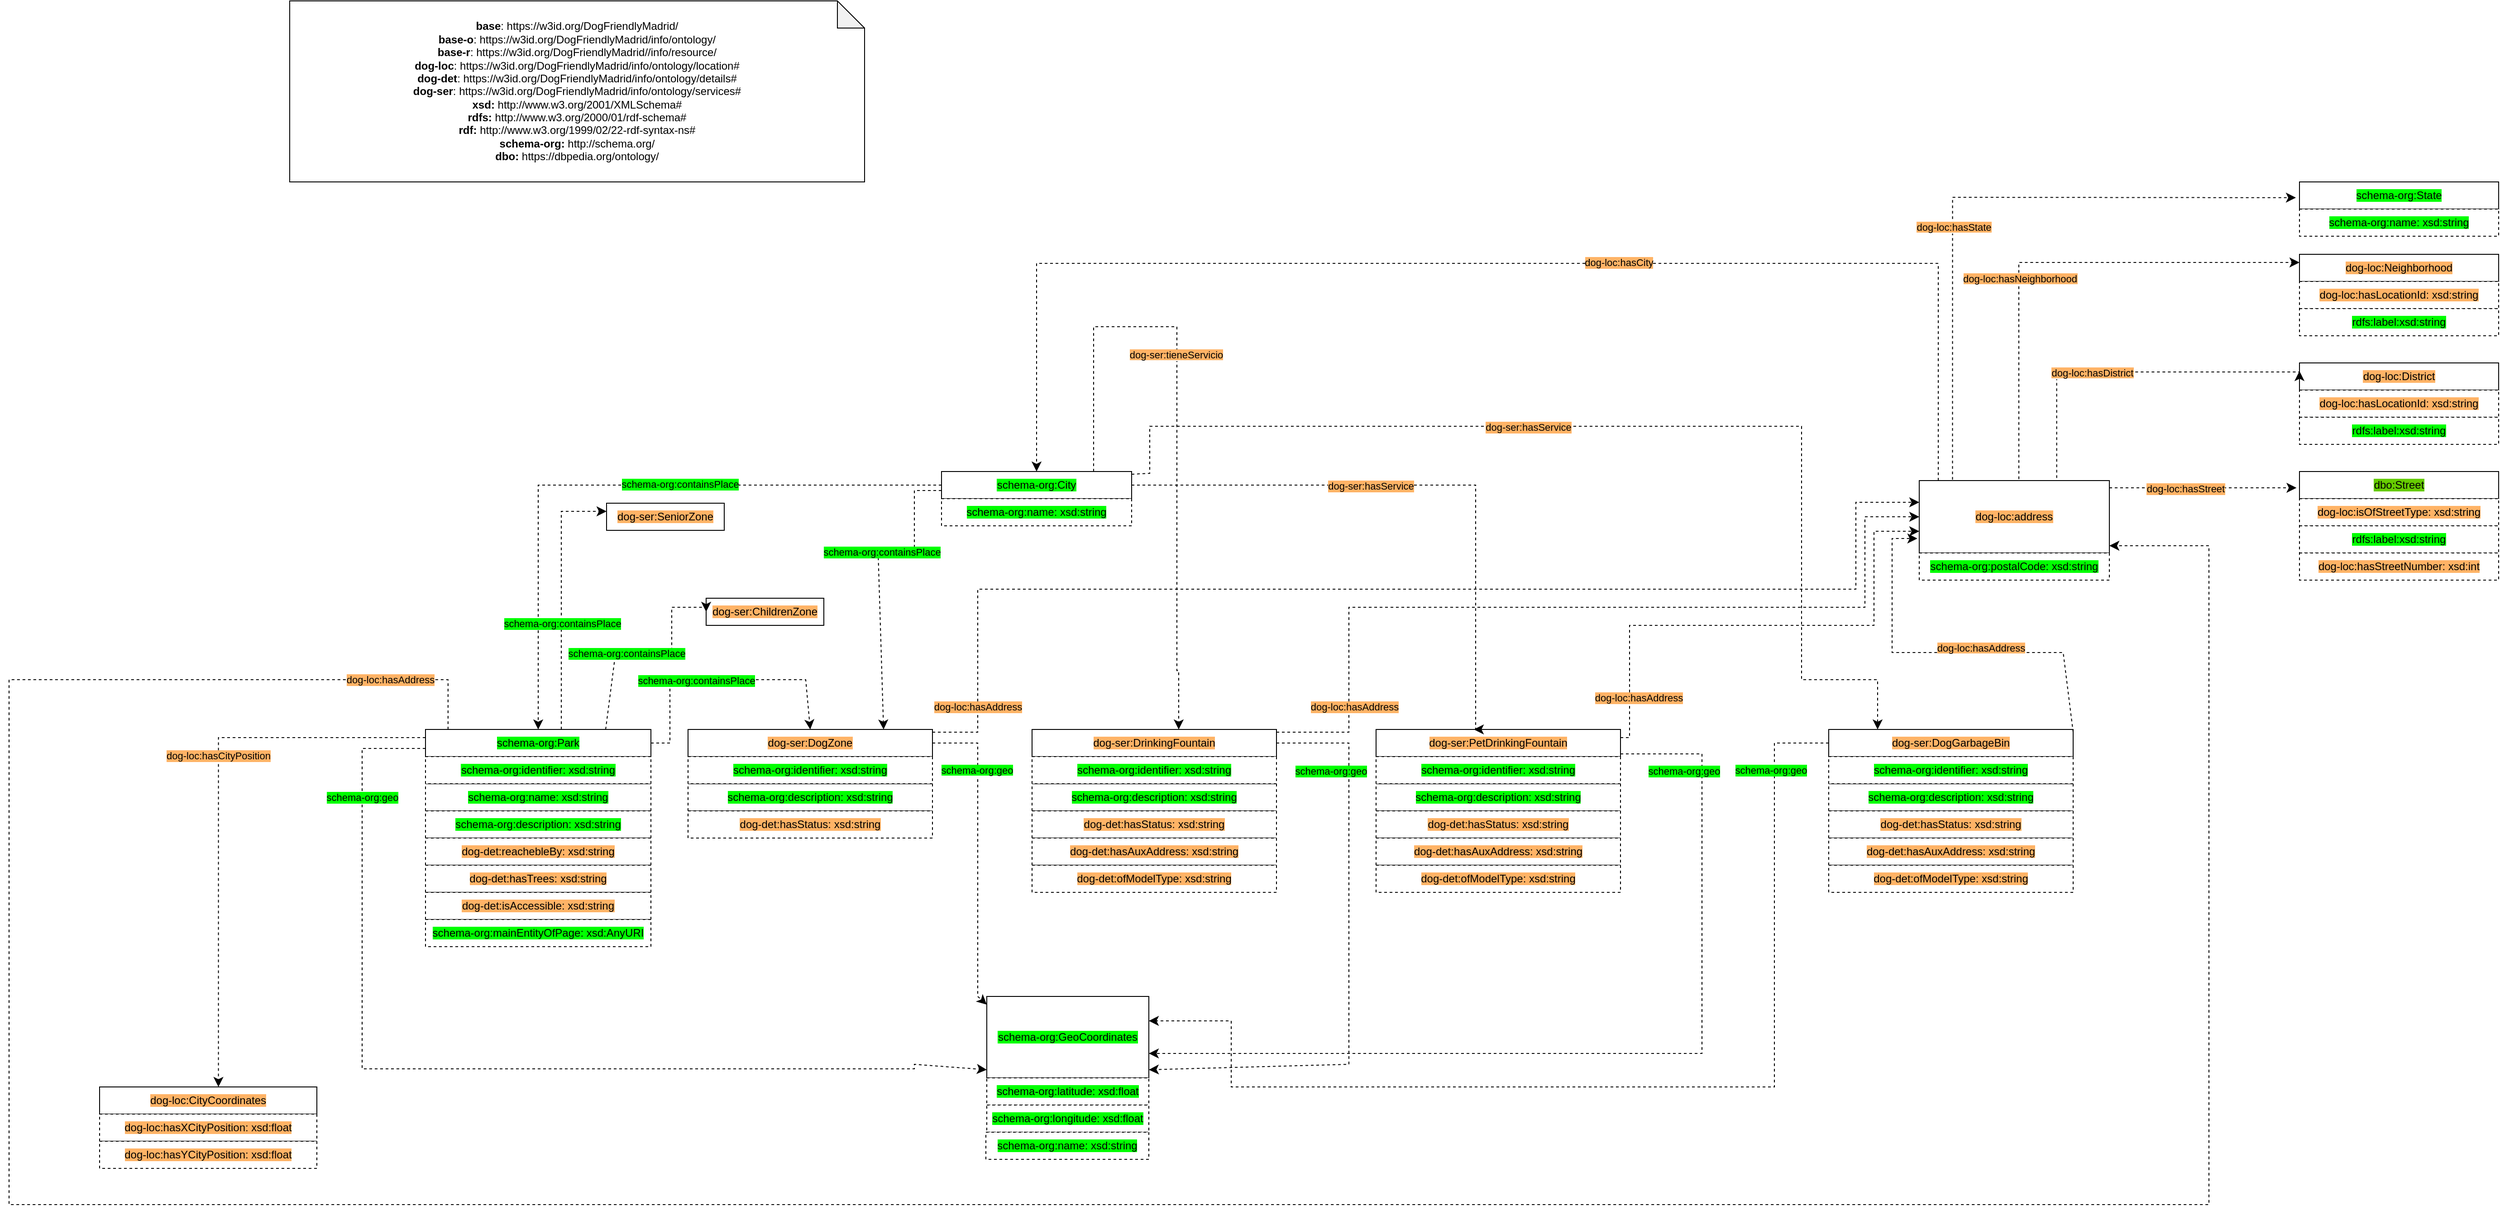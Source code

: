 <mxfile version="22.1.2" type="device">
  <diagram id="FPaIC8EjS0X1PU77vY1M" name="Página-1">
    <mxGraphModel dx="1816" dy="1751" grid="1" gridSize="10" guides="1" tooltips="1" connect="1" arrows="1" fold="1" page="1" pageScale="1" pageWidth="827" pageHeight="1169" math="0" shadow="0">
      <root>
        <mxCell id="0" />
        <mxCell id="1" parent="0" />
        <mxCell id="XnAXKeGYXKND9TluG7E_-1" value="&lt;div&gt;&lt;b&gt;base&lt;/b&gt;: https://w3id.org/DogFriendlyMadrid/&lt;/div&gt;&lt;div&gt;&lt;b style=&quot;border-color: var(--border-color);&quot;&gt;base-o&lt;/b&gt;: https://w3id.org/DogFriendlyMadrid/info/ontology/&lt;br&gt;&lt;/div&gt;&lt;div&gt;&lt;b style=&quot;border-color: var(--border-color);&quot;&gt;base-r&lt;/b&gt;: https://w3id.org/DogFriendlyMadrid//info/resource/&lt;br&gt;&lt;/div&gt;&lt;div&gt;&lt;b style=&quot;border-color: var(--border-color);&quot;&gt;dog-loc&lt;/b&gt;: https://w3id.org/DogFriendlyMadrid/info/ontology/location#&lt;br&gt;&lt;/div&gt;&lt;div&gt;&lt;b style=&quot;border-color: var(--border-color);&quot;&gt;dog-det&lt;/b&gt;: https://w3id.org/DogFriendlyMadrid/info/ontology/details#&lt;br&gt;&lt;/div&gt;&lt;div&gt;&lt;div style=&quot;border-color: var(--border-color);&quot;&gt;&lt;b style=&quot;border-color: var(--border-color);&quot;&gt;dog-ser&lt;/b&gt;: https://w3id.org/DogFriendlyMadrid/info/ontology/services#&lt;/div&gt;&lt;b style=&quot;border-color: var(--border-color);&quot;&gt;&lt;/b&gt;&lt;/div&gt;&lt;b&gt;xsd&lt;/b&gt;&lt;b style=&quot;background-color: initial;&quot;&gt;:&lt;/b&gt;&lt;span style=&quot;background-color: initial;&quot;&gt;&amp;nbsp;&lt;/span&gt;http://www.w3.org/2001/XMLSchema#&lt;br&gt;&lt;b style=&quot;border-color: var(--border-color); background-color: initial;&quot;&gt;rdfs:&lt;/b&gt;&amp;nbsp;http://www.w3.org/2000/01/rdf-schema#&lt;br&gt;&lt;b style=&quot;border-color: var(--border-color); background-color: initial;&quot;&gt;rdf:&lt;/b&gt;&amp;nbsp;http://www.w3.org/1999/02/22-rdf-syntax-ns#&lt;br&gt;&lt;b style=&quot;border-color: var(--border-color);&quot;&gt;schema-org&lt;/b&gt;&lt;b style=&quot;border-color: var(--border-color); background-color: initial;&quot;&gt;:&lt;/b&gt;&amp;nbsp;http://schema.org/&lt;br&gt;&lt;b style=&quot;border-color: var(--border-color); background-color: initial;&quot;&gt;dbo:&lt;/b&gt;&amp;nbsp;https://dbpedia.org/ontology/" style="shape=note;whiteSpace=wrap;html=1;backgroundOutline=1;darkOpacity=0.05;" parent="1" vertex="1">
          <mxGeometry y="-200" width="635" height="200" as="geometry" />
        </mxCell>
        <mxCell id="WUWigMty1qFrnvVfsX4k-10" value="&lt;span style=&quot;background-color: rgb(0, 255, 0);&quot;&gt;schema-org:City&lt;/span&gt;" style="rounded=0;whiteSpace=wrap;html=1;snapToPoint=1;points=[[0.1,0],[0.2,0],[0.3,0],[0.4,0],[0.5,0],[0.6,0],[0.7,0],[0.8,0],[0.9,0],[0,0.1],[0,0.3],[0,0.5],[0,0.7],[0,0.9],[0.1,1],[0.2,1],[0.3,1],[0.4,1],[0.5,1],[0.6,1],[0.7,1],[0.8,1],[0.9,1],[1,0.1],[1,0.3],[1,0.5],[1,0.7],[1,0.9]];" parent="1" vertex="1">
          <mxGeometry x="720" y="320" width="210" height="30" as="geometry" />
        </mxCell>
        <mxCell id="t8-L9sIGnFydJD8vURob-11" value="&lt;span style=&quot;background-color: rgb(255, 179, 102);&quot;&gt;dog-ser:DogZone&lt;/span&gt;" style="rounded=0;whiteSpace=wrap;html=1;snapToPoint=1;points=[[0.1,0],[0.2,0],[0.3,0],[0.4,0],[0.5,0],[0.6,0],[0.7,0],[0.8,0],[0.9,0],[0,0.1],[0,0.3],[0,0.5],[0,0.7],[0,0.9],[0.1,1],[0.2,1],[0.3,1],[0.4,1],[0.5,1],[0.6,1],[0.7,1],[0.8,1],[0.9,1],[1,0.1],[1,0.3],[1,0.5],[1,0.7],[1,0.9]];" parent="1" vertex="1">
          <mxGeometry x="440" y="605" width="270" height="30" as="geometry" />
        </mxCell>
        <mxCell id="t8-L9sIGnFydJD8vURob-19" value="" style="endArrow=classic;html=1;endSize=8;dashed=1;arcSize=0;rounded=0;edgeStyle=orthogonalEdgeStyle;" parent="1" source="XnAXKeGYXKND9TluG7E_-5" target="t8-L9sIGnFydJD8vURob-11" edge="1">
          <mxGeometry width="50" height="50" relative="1" as="geometry">
            <mxPoint x="330" y="490" as="sourcePoint" />
            <mxPoint x="504" y="490" as="targetPoint" />
            <Array as="points">
              <mxPoint x="420" y="620" />
              <mxPoint x="420" y="550" />
              <mxPoint x="570" y="550" />
            </Array>
          </mxGeometry>
        </mxCell>
        <mxCell id="t8-L9sIGnFydJD8vURob-20" value="&lt;div&gt;schema-org:containsPlace&lt;/div&gt;" style="edgeLabel;html=1;align=center;verticalAlign=middle;resizable=0;points=[];labelBackgroundColor=#00FF00;" parent="t8-L9sIGnFydJD8vURob-19" vertex="1" connectable="0">
          <mxGeometry x="-0.191" y="-1" relative="1" as="geometry">
            <mxPoint as="offset" />
          </mxGeometry>
        </mxCell>
        <mxCell id="t8-L9sIGnFydJD8vURob-26" value="&lt;span style=&quot;background-color: rgb(255, 179, 102);&quot;&gt;dog-ser:ChildrenZone&lt;/span&gt;" style="rounded=0;whiteSpace=wrap;html=1;snapToPoint=1;points=[[0.1,0],[0.2,0],[0.3,0],[0.4,0],[0.5,0],[0.6,0],[0.7,0],[0.8,0],[0.9,0],[0,0.1],[0,0.3],[0,0.5],[0,0.7],[0,0.9],[0.1,1],[0.2,1],[0.3,1],[0.4,1],[0.5,1],[0.6,1],[0.7,1],[0.8,1],[0.9,1],[1,0.1],[1,0.3],[1,0.5],[1,0.7],[1,0.9]];" parent="1" vertex="1">
          <mxGeometry x="460" y="460" width="130" height="30" as="geometry" />
        </mxCell>
        <mxCell id="t8-L9sIGnFydJD8vURob-29" value="" style="endArrow=classic;html=1;entryX=0;entryY=0.5;entryDx=0;entryDy=0;endSize=8;dashed=1;arcSize=0;rounded=0;edgeStyle=orthogonalEdgeStyle;" parent="1" source="XnAXKeGYXKND9TluG7E_-5" target="t8-L9sIGnFydJD8vURob-26" edge="1">
          <mxGeometry width="50" height="50" relative="1" as="geometry">
            <mxPoint x="320" y="420" as="sourcePoint" />
            <mxPoint x="501" y="690" as="targetPoint" />
            <Array as="points">
              <mxPoint x="360" y="520" />
              <mxPoint x="422" y="520" />
              <mxPoint x="422" y="470" />
              <mxPoint x="460" y="470" />
            </Array>
          </mxGeometry>
        </mxCell>
        <mxCell id="t8-L9sIGnFydJD8vURob-30" value="schema-org:containsPlace" style="edgeLabel;html=1;align=center;verticalAlign=middle;resizable=0;points=[];labelBackgroundColor=#00FF00;" parent="t8-L9sIGnFydJD8vURob-29" vertex="1" connectable="0">
          <mxGeometry x="-0.191" y="-1" relative="1" as="geometry">
            <mxPoint as="offset" />
          </mxGeometry>
        </mxCell>
        <mxCell id="t8-L9sIGnFydJD8vURob-42" value="" style="group" parent="1" vertex="1" connectable="0">
          <mxGeometry x="150" y="605" width="249" height="240" as="geometry" />
        </mxCell>
        <mxCell id="XnAXKeGYXKND9TluG7E_-5" value="&lt;span style=&quot;background-color: rgb(0, 255, 0);&quot;&gt;schema-org:Park&lt;/span&gt;" style="rounded=0;whiteSpace=wrap;html=1;snapToPoint=1;points=[[0.1,0],[0.2,0],[0.3,0],[0.4,0],[0.5,0],[0.6,0],[0.7,0],[0.8,0],[0.9,0],[0,0.1],[0,0.3],[0,0.5],[0,0.7],[0,0.9],[0.1,1],[0.2,1],[0.3,1],[0.4,1],[0.5,1],[0.6,1],[0.7,1],[0.8,1],[0.9,1],[1,0.1],[1,0.3],[1,0.5],[1,0.7],[1,0.9]];" parent="t8-L9sIGnFydJD8vURob-42" vertex="1">
          <mxGeometry width="249" height="30" as="geometry" />
        </mxCell>
        <mxCell id="t8-L9sIGnFydJD8vURob-7" value="&lt;span style=&quot;background-color: rgb(0, 255, 0);&quot;&gt;schema-org:name: xsd:string&lt;/span&gt;" style="rounded=0;whiteSpace=wrap;html=1;snapToPoint=1;points=[[0.1,0],[0.2,0],[0.3,0],[0.4,0],[0.5,0],[0.6,0],[0.7,0],[0.8,0],[0.9,0],[0,0.1],[0,0.3],[0,0.5],[0,0.7],[0,0.9],[0.1,1],[0.2,1],[0.3,1],[0.4,1],[0.5,1],[0.6,1],[0.7,1],[0.8,1],[0.9,1],[1,0.1],[1,0.3],[1,0.5],[1,0.7],[1,0.9]];dashed=1;" parent="t8-L9sIGnFydJD8vURob-42" vertex="1">
          <mxGeometry y="60" width="249" height="30" as="geometry" />
        </mxCell>
        <mxCell id="t8-L9sIGnFydJD8vURob-8" value="&lt;span style=&quot;background-color: rgb(0, 255, 0);&quot;&gt;schema-org:identifier: xsd:string&lt;/span&gt;" style="rounded=0;whiteSpace=wrap;html=1;snapToPoint=1;points=[[0.1,0],[0.2,0],[0.3,0],[0.4,0],[0.5,0],[0.6,0],[0.7,0],[0.8,0],[0.9,0],[0,0.1],[0,0.3],[0,0.5],[0,0.7],[0,0.9],[0.1,1],[0.2,1],[0.3,1],[0.4,1],[0.5,1],[0.6,1],[0.7,1],[0.8,1],[0.9,1],[1,0.1],[1,0.3],[1,0.5],[1,0.7],[1,0.9]];dashed=1;" parent="t8-L9sIGnFydJD8vURob-42" vertex="1">
          <mxGeometry y="30" width="249" height="30" as="geometry" />
        </mxCell>
        <mxCell id="t8-L9sIGnFydJD8vURob-9" value="&lt;span style=&quot;background-color: rgb(0, 255, 0);&quot;&gt;schema-org:description: xsd:string&lt;/span&gt;" style="rounded=0;whiteSpace=wrap;html=1;snapToPoint=1;points=[[0.1,0],[0.2,0],[0.3,0],[0.4,0],[0.5,0],[0.6,0],[0.7,0],[0.8,0],[0.9,0],[0,0.1],[0,0.3],[0,0.5],[0,0.7],[0,0.9],[0.1,1],[0.2,1],[0.3,1],[0.4,1],[0.5,1],[0.6,1],[0.7,1],[0.8,1],[0.9,1],[1,0.1],[1,0.3],[1,0.5],[1,0.7],[1,0.9]];dashed=1;" parent="t8-L9sIGnFydJD8vURob-42" vertex="1">
          <mxGeometry y="90" width="249" height="30" as="geometry" />
        </mxCell>
        <mxCell id="t8-L9sIGnFydJD8vURob-16" value="&lt;span style=&quot;background-color: rgb(255, 179, 102);&quot;&gt;dog-det:reachebleBy: xsd:string&lt;/span&gt;" style="rounded=0;whiteSpace=wrap;html=1;snapToPoint=1;points=[[0.1,0],[0.2,0],[0.3,0],[0.4,0],[0.5,0],[0.6,0],[0.7,0],[0.8,0],[0.9,0],[0,0.1],[0,0.3],[0,0.5],[0,0.7],[0,0.9],[0.1,1],[0.2,1],[0.3,1],[0.4,1],[0.5,1],[0.6,1],[0.7,1],[0.8,1],[0.9,1],[1,0.1],[1,0.3],[1,0.5],[1,0.7],[1,0.9]];dashed=1;" parent="t8-L9sIGnFydJD8vURob-42" vertex="1">
          <mxGeometry y="120" width="249" height="30" as="geometry" />
        </mxCell>
        <mxCell id="t8-L9sIGnFydJD8vURob-23" value="&lt;span style=&quot;background-color: rgb(255, 179, 102);&quot;&gt;dog-det:hasTrees: xsd:string&lt;/span&gt;" style="rounded=0;whiteSpace=wrap;html=1;snapToPoint=1;points=[[0.1,0],[0.2,0],[0.3,0],[0.4,0],[0.5,0],[0.6,0],[0.7,0],[0.8,0],[0.9,0],[0,0.1],[0,0.3],[0,0.5],[0,0.7],[0,0.9],[0.1,1],[0.2,1],[0.3,1],[0.4,1],[0.5,1],[0.6,1],[0.7,1],[0.8,1],[0.9,1],[1,0.1],[1,0.3],[1,0.5],[1,0.7],[1,0.9]];dashed=1;" parent="t8-L9sIGnFydJD8vURob-42" vertex="1">
          <mxGeometry y="150" width="249" height="30" as="geometry" />
        </mxCell>
        <mxCell id="t8-L9sIGnFydJD8vURob-24" value="&lt;span style=&quot;background-color: rgb(255, 179, 102);&quot;&gt;dog-det:isAccessible: xsd:string&lt;/span&gt;" style="rounded=0;whiteSpace=wrap;html=1;snapToPoint=1;points=[[0.1,0],[0.2,0],[0.3,0],[0.4,0],[0.5,0],[0.6,0],[0.7,0],[0.8,0],[0.9,0],[0,0.1],[0,0.3],[0,0.5],[0,0.7],[0,0.9],[0.1,1],[0.2,1],[0.3,1],[0.4,1],[0.5,1],[0.6,1],[0.7,1],[0.8,1],[0.9,1],[1,0.1],[1,0.3],[1,0.5],[1,0.7],[1,0.9]];dashed=1;" parent="t8-L9sIGnFydJD8vURob-42" vertex="1">
          <mxGeometry y="180" width="249" height="30" as="geometry" />
        </mxCell>
        <mxCell id="t8-L9sIGnFydJD8vURob-25" value="&lt;span style=&quot;background-color: rgb(0, 255, 0);&quot;&gt;schema-org:mainEntityOfPage: xsd:AnyURI&lt;/span&gt;" style="rounded=0;whiteSpace=wrap;html=1;snapToPoint=1;points=[[0.1,0],[0.2,0],[0.3,0],[0.4,0],[0.5,0],[0.6,0],[0.7,0],[0.8,0],[0.9,0],[0,0.1],[0,0.3],[0,0.5],[0,0.7],[0,0.9],[0.1,1],[0.2,1],[0.3,1],[0.4,1],[0.5,1],[0.6,1],[0.7,1],[0.8,1],[0.9,1],[1,0.1],[1,0.3],[1,0.5],[1,0.7],[1,0.9]];dashed=1;" parent="t8-L9sIGnFydJD8vURob-42" vertex="1">
          <mxGeometry y="210" width="249" height="30" as="geometry" />
        </mxCell>
        <mxCell id="t8-L9sIGnFydJD8vURob-44" value="&lt;span style=&quot;background-color: rgb(255, 179, 102);&quot;&gt;dog-loc:address&lt;/span&gt;" style="rounded=0;whiteSpace=wrap;html=1;snapToPoint=1;points=[[0.1,0],[0.2,0],[0.3,0],[0.4,0],[0.5,0],[0.6,0],[0.7,0],[0.8,0],[0.9,0],[0,0.1],[0,0.3],[0,0.5],[0,0.7],[0,0.9],[0.1,1],[0.2,1],[0.3,1],[0.4,1],[0.5,1],[0.6,1],[0.7,1],[0.8,1],[0.9,1],[1,0.1],[1,0.3],[1,0.5],[1,0.7],[1,0.9]];" parent="1" vertex="1">
          <mxGeometry x="1800" y="330" width="210" height="80" as="geometry" />
        </mxCell>
        <mxCell id="t8-L9sIGnFydJD8vURob-58" value="" style="endArrow=classic;html=1;endSize=8;dashed=1;arcSize=0;rounded=0;edgeStyle=orthogonalEdgeStyle;exitX=0.1;exitY=0;exitDx=0;exitDy=0;" parent="1" source="XnAXKeGYXKND9TluG7E_-5" target="t8-L9sIGnFydJD8vURob-44" edge="1">
          <mxGeometry width="50" height="50" relative="1" as="geometry">
            <mxPoint x="160" y="580" as="sourcePoint" />
            <mxPoint x="2090" y="390" as="targetPoint" />
            <Array as="points">
              <mxPoint x="175" y="550" />
              <mxPoint x="-310" y="550" />
              <mxPoint x="-310" y="1130" />
              <mxPoint x="2120" y="1130" />
              <mxPoint x="2120" y="402" />
            </Array>
          </mxGeometry>
        </mxCell>
        <mxCell id="t8-L9sIGnFydJD8vURob-59" value="&lt;div&gt;dog-loc:hasAddress&lt;/div&gt;" style="edgeLabel;html=1;align=center;verticalAlign=middle;resizable=0;points=[];labelBackgroundColor=#FFB366;" parent="t8-L9sIGnFydJD8vURob-58" vertex="1" connectable="0">
          <mxGeometry x="-0.191" y="-1" relative="1" as="geometry">
            <mxPoint x="-234" y="-581" as="offset" />
          </mxGeometry>
        </mxCell>
        <mxCell id="t8-L9sIGnFydJD8vURob-60" value="" style="endArrow=classic;html=1;exitX=0;exitY=0.5;exitDx=0;exitDy=0;endSize=8;dashed=1;arcSize=0;rounded=0;edgeStyle=orthogonalEdgeStyle;" parent="1" source="WUWigMty1qFrnvVfsX4k-10" target="XnAXKeGYXKND9TluG7E_-5" edge="1">
          <mxGeometry width="50" height="50" relative="1" as="geometry">
            <mxPoint x="439" y="480" as="sourcePoint" />
            <mxPoint x="613" y="480" as="targetPoint" />
          </mxGeometry>
        </mxCell>
        <mxCell id="t8-L9sIGnFydJD8vURob-61" value="schema-org:containsPlace" style="edgeLabel;html=1;align=center;verticalAlign=middle;resizable=0;points=[];labelBackgroundColor=#00FF00;" parent="t8-L9sIGnFydJD8vURob-60" vertex="1" connectable="0">
          <mxGeometry x="-0.191" y="-1" relative="1" as="geometry">
            <mxPoint as="offset" />
          </mxGeometry>
        </mxCell>
        <mxCell id="t8-L9sIGnFydJD8vURob-63" value="" style="endArrow=classic;html=1;exitX=0;exitY=0.7;exitDx=0;exitDy=0;endSize=8;dashed=1;arcSize=0;rounded=0;edgeStyle=orthogonalEdgeStyle;" parent="1" source="WUWigMty1qFrnvVfsX4k-10" target="t8-L9sIGnFydJD8vURob-11" edge="1">
          <mxGeometry width="50" height="50" relative="1" as="geometry">
            <mxPoint x="890" y="694.5" as="sourcePoint" />
            <mxPoint x="650" y="605" as="targetPoint" />
            <Array as="points">
              <mxPoint x="690" y="341" />
              <mxPoint x="690" y="410" />
              <mxPoint x="650" y="410" />
            </Array>
          </mxGeometry>
        </mxCell>
        <mxCell id="t8-L9sIGnFydJD8vURob-64" value="schema-org:containsPlace" style="edgeLabel;html=1;align=center;verticalAlign=middle;resizable=0;points=[];labelBackgroundColor=#00FF00;" parent="t8-L9sIGnFydJD8vURob-63" vertex="1" connectable="0">
          <mxGeometry x="-0.191" y="-1" relative="1" as="geometry">
            <mxPoint as="offset" />
          </mxGeometry>
        </mxCell>
        <mxCell id="t8-L9sIGnFydJD8vURob-65" value="&lt;span style=&quot;background-color: rgb(255, 179, 102);&quot;&gt;dog-ser:PetDrinkingFountain&lt;/span&gt;" style="rounded=0;whiteSpace=wrap;html=1;snapToPoint=1;points=[[0.1,0],[0.2,0],[0.3,0],[0.4,0],[0.5,0],[0.6,0],[0.7,0],[0.8,0],[0.9,0],[0,0.1],[0,0.3],[0,0.5],[0,0.7],[0,0.9],[0.1,1],[0.2,1],[0.3,1],[0.4,1],[0.5,1],[0.6,1],[0.7,1],[0.8,1],[0.9,1],[1,0.1],[1,0.3],[1,0.5],[1,0.7],[1,0.9]];" parent="1" vertex="1">
          <mxGeometry x="1200" y="605" width="270" height="30" as="geometry" />
        </mxCell>
        <mxCell id="t8-L9sIGnFydJD8vURob-66" value="&lt;span style=&quot;background-color: rgb(255, 179, 102);&quot;&gt;dog-ser:DogGarbageBin&lt;/span&gt;" style="rounded=0;whiteSpace=wrap;html=1;snapToPoint=1;points=[[0.1,0],[0.2,0],[0.3,0],[0.4,0],[0.5,0],[0.6,0],[0.7,0],[0.8,0],[0.9,0],[0,0.1],[0,0.3],[0,0.5],[0,0.7],[0,0.9],[0.1,1],[0.2,1],[0.3,1],[0.4,1],[0.5,1],[0.6,1],[0.7,1],[0.8,1],[0.9,1],[1,0.1],[1,0.3],[1,0.5],[1,0.7],[1,0.9]];" parent="1" vertex="1">
          <mxGeometry x="1700" y="605" width="270" height="30" as="geometry" />
        </mxCell>
        <mxCell id="t8-L9sIGnFydJD8vURob-75" value="" style="endArrow=classic;html=1;exitX=1;exitY=0.5;exitDx=0;exitDy=0;entryX=0.4;entryY=0;entryDx=0;entryDy=0;endSize=8;dashed=1;arcSize=0;rounded=0;edgeStyle=orthogonalEdgeStyle;" parent="1" source="WUWigMty1qFrnvVfsX4k-10" target="t8-L9sIGnFydJD8vURob-65" edge="1">
          <mxGeometry width="50" height="50" relative="1" as="geometry">
            <mxPoint x="960" y="260" as="sourcePoint" />
            <mxPoint x="1134" y="260" as="targetPoint" />
            <Array as="points">
              <mxPoint x="1310" y="335" />
              <mxPoint x="1310" y="605" />
            </Array>
          </mxGeometry>
        </mxCell>
        <mxCell id="t8-L9sIGnFydJD8vURob-76" value="dog-ser:hasService" style="edgeLabel;html=1;align=center;verticalAlign=middle;resizable=0;points=[];labelBackgroundColor=#FFB366;" parent="t8-L9sIGnFydJD8vURob-75" vertex="1" connectable="0">
          <mxGeometry x="-0.191" y="-1" relative="1" as="geometry">
            <mxPoint as="offset" />
          </mxGeometry>
        </mxCell>
        <mxCell id="t8-L9sIGnFydJD8vURob-77" value="" style="endArrow=classic;html=1;endSize=8;dashed=1;arcSize=0;rounded=0;edgeStyle=orthogonalEdgeStyle;entryX=0.2;entryY=0;entryDx=0;entryDy=0;" parent="1" source="WUWigMty1qFrnvVfsX4k-10" target="t8-L9sIGnFydJD8vURob-66" edge="1">
          <mxGeometry width="50" height="50" relative="1" as="geometry">
            <mxPoint x="920" y="310" as="sourcePoint" />
            <mxPoint x="1650" y="570" as="targetPoint" />
            <Array as="points">
              <mxPoint x="950" y="322" />
              <mxPoint x="950" y="270" />
              <mxPoint x="1670" y="270" />
              <mxPoint x="1670" y="550" />
              <mxPoint x="1754" y="550" />
            </Array>
          </mxGeometry>
        </mxCell>
        <mxCell id="t8-L9sIGnFydJD8vURob-78" value="dog-ser:hasService" style="edgeLabel;html=1;align=center;verticalAlign=middle;resizable=0;points=[];labelBackgroundColor=#FFB366;" parent="t8-L9sIGnFydJD8vURob-77" vertex="1" connectable="0">
          <mxGeometry x="-0.191" y="-1" relative="1" as="geometry">
            <mxPoint as="offset" />
          </mxGeometry>
        </mxCell>
        <mxCell id="t8-L9sIGnFydJD8vURob-79" value="" style="endArrow=classic;html=1;exitX=1;exitY=0.1;exitDx=0;exitDy=0;endSize=8;dashed=1;arcSize=0;rounded=0;edgeStyle=orthogonalEdgeStyle;entryX=0;entryY=0.3;entryDx=0;entryDy=0;" parent="1" source="t8-L9sIGnFydJD8vURob-11" target="t8-L9sIGnFydJD8vURob-44" edge="1">
          <mxGeometry width="50" height="50" relative="1" as="geometry">
            <mxPoint x="640" y="645" as="sourcePoint" />
            <mxPoint x="1570" y="470" as="targetPoint" />
            <Array as="points">
              <mxPoint x="760" y="608" />
              <mxPoint x="760" y="450" />
              <mxPoint x="1730" y="450" />
              <mxPoint x="1730" y="354" />
            </Array>
          </mxGeometry>
        </mxCell>
        <mxCell id="t8-L9sIGnFydJD8vURob-80" value="dog-loc:hasAddress" style="edgeLabel;html=1;align=center;verticalAlign=middle;resizable=0;points=[];labelBackgroundColor=#FFB366;" parent="t8-L9sIGnFydJD8vURob-79" vertex="1" connectable="0">
          <mxGeometry x="-0.191" y="-1" relative="1" as="geometry">
            <mxPoint x="-336" y="129" as="offset" />
          </mxGeometry>
        </mxCell>
        <mxCell id="t8-L9sIGnFydJD8vURob-81" value="" style="endArrow=classic;html=1;exitX=1;exitY=0.3;exitDx=0;exitDy=0;endSize=8;dashed=1;arcSize=0;rounded=0;edgeStyle=orthogonalEdgeStyle;entryX=0;entryY=0.7;entryDx=0;entryDy=0;" parent="1" source="t8-L9sIGnFydJD8vURob-65" target="t8-L9sIGnFydJD8vURob-44" edge="1">
          <mxGeometry width="50" height="50" relative="1" as="geometry">
            <mxPoint x="820" y="655" as="sourcePoint" />
            <mxPoint x="1610" y="460" as="targetPoint" />
            <Array as="points">
              <mxPoint x="1480" y="614" />
              <mxPoint x="1480" y="490" />
              <mxPoint x="1750" y="490" />
              <mxPoint x="1750" y="386" />
            </Array>
          </mxGeometry>
        </mxCell>
        <mxCell id="t8-L9sIGnFydJD8vURob-82" value="dog-loc:hasAddress" style="edgeLabel;html=1;align=center;verticalAlign=middle;resizable=0;points=[];labelBackgroundColor=#FFB366;" parent="t8-L9sIGnFydJD8vURob-81" vertex="1" connectable="0">
          <mxGeometry x="-0.191" y="-1" relative="1" as="geometry">
            <mxPoint x="-82" y="79" as="offset" />
          </mxGeometry>
        </mxCell>
        <mxCell id="t8-L9sIGnFydJD8vURob-83" value="" style="endArrow=classic;html=1;endSize=8;dashed=1;arcSize=0;rounded=0;edgeStyle=orthogonalEdgeStyle;entryX=-0.01;entryY=0.8;entryDx=0;entryDy=0;entryPerimeter=0;" parent="1" source="t8-L9sIGnFydJD8vURob-66" target="t8-L9sIGnFydJD8vURob-44" edge="1">
          <mxGeometry width="50" height="50" relative="1" as="geometry">
            <mxPoint x="1680" y="580" as="sourcePoint" />
            <mxPoint x="1640" y="300" as="targetPoint" />
            <Array as="points">
              <mxPoint x="1959" y="520" />
              <mxPoint x="1770" y="520" />
              <mxPoint x="1770" y="394" />
            </Array>
          </mxGeometry>
        </mxCell>
        <mxCell id="t8-L9sIGnFydJD8vURob-84" value="&lt;span style=&quot;background-color: rgb(255, 179, 102);&quot;&gt;dog-loc:hasAddress&lt;/span&gt;" style="edgeLabel;html=1;align=center;verticalAlign=middle;resizable=0;points=[];" parent="t8-L9sIGnFydJD8vURob-83" vertex="1" connectable="0">
          <mxGeometry x="-0.191" y="-1" relative="1" as="geometry">
            <mxPoint x="-5" y="-4" as="offset" />
          </mxGeometry>
        </mxCell>
        <mxCell id="O9pSuFTl_0aqSSv1bt7K-8" value="" style="endArrow=classic;html=1;exitX=0;exitY=0.3;exitDx=0;exitDy=0;entryX=0.547;entryY=0;entryDx=0;entryDy=0;endSize=8;dashed=1;arcSize=0;rounded=0;edgeStyle=orthogonalEdgeStyle;entryPerimeter=0;" parent="1" source="XnAXKeGYXKND9TluG7E_-5" target="O9pSuFTl_0aqSSv1bt7K-3" edge="1">
          <mxGeometry width="50" height="50" relative="1" as="geometry">
            <mxPoint x="30" y="570" as="sourcePoint" />
            <mxPoint x="201" y="570" as="targetPoint" />
            <Array as="points">
              <mxPoint x="-79" y="614" />
            </Array>
          </mxGeometry>
        </mxCell>
        <mxCell id="O9pSuFTl_0aqSSv1bt7K-9" value="&lt;div&gt;dog-loc:hasCityPosition&lt;/div&gt;" style="edgeLabel;html=1;align=center;verticalAlign=middle;resizable=0;points=[];labelBackgroundColor=#FFB366;" parent="O9pSuFTl_0aqSSv1bt7K-8" vertex="1" connectable="0">
          <mxGeometry x="-0.191" y="-1" relative="1" as="geometry">
            <mxPoint as="offset" />
          </mxGeometry>
        </mxCell>
        <mxCell id="O9pSuFTl_0aqSSv1bt7K-10" value="" style="endArrow=classic;html=1;endSize=8;dashed=1;arcSize=0;rounded=0;edgeStyle=orthogonalEdgeStyle;exitX=0;exitY=0.7;exitDx=0;exitDy=0;" parent="1" source="XnAXKeGYXKND9TluG7E_-5" target="t8-L9sIGnFydJD8vURob-32" edge="1">
          <mxGeometry width="50" height="50" relative="1" as="geometry">
            <mxPoint x="170" y="660" as="sourcePoint" />
            <mxPoint x="700" y="900" as="targetPoint" />
            <Array as="points">
              <mxPoint x="80" y="626" />
              <mxPoint x="80" y="980" />
              <mxPoint x="690" y="980" />
              <mxPoint x="690" y="975" />
            </Array>
          </mxGeometry>
        </mxCell>
        <mxCell id="O9pSuFTl_0aqSSv1bt7K-11" value="&lt;div&gt;schema-org:geo&lt;/div&gt;" style="edgeLabel;html=1;align=center;verticalAlign=middle;resizable=0;points=[];labelBackgroundColor=#00FF00;" parent="O9pSuFTl_0aqSSv1bt7K-10" vertex="1" connectable="0">
          <mxGeometry x="-0.191" y="-1" relative="1" as="geometry">
            <mxPoint x="-29" y="-301" as="offset" />
          </mxGeometry>
        </mxCell>
        <mxCell id="t8-L9sIGnFydJD8vURob-32" value="&lt;span style=&quot;background-color: rgb(0, 255, 0);&quot;&gt;schema-org:GeoCoordinates&lt;/span&gt;" style="rounded=0;whiteSpace=wrap;html=1;snapToPoint=1;points=[[0.1,0],[0.2,0],[0.3,0],[0.4,0],[0.5,0],[0.6,0],[0.7,0],[0.8,0],[0.9,0],[0,0.1],[0,0.3],[0,0.5],[0,0.7],[0,0.9],[0.1,1],[0.2,1],[0.3,1],[0.4,1],[0.5,1],[0.6,1],[0.7,1],[0.8,1],[0.9,1],[1,0.1],[1,0.3],[1,0.5],[1,0.7],[1,0.9]];" parent="1" vertex="1">
          <mxGeometry x="770" y="900" width="179" height="90" as="geometry" />
        </mxCell>
        <mxCell id="t8-L9sIGnFydJD8vURob-36" value="&lt;span style=&quot;background-color: rgb(0, 255, 0);&quot;&gt;schema-org:latitude: xsd:float&lt;/span&gt;" style="rounded=0;whiteSpace=wrap;html=1;snapToPoint=1;points=[[0.1,0],[0.2,0],[0.3,0],[0.4,0],[0.5,0],[0.6,0],[0.7,0],[0.8,0],[0.9,0],[0,0.1],[0,0.3],[0,0.5],[0,0.7],[0,0.9],[0.1,1],[0.2,1],[0.3,1],[0.4,1],[0.5,1],[0.6,1],[0.7,1],[0.8,1],[0.9,1],[1,0.1],[1,0.3],[1,0.5],[1,0.7],[1,0.9]];dashed=1;" parent="1" vertex="1">
          <mxGeometry x="770" y="990.0" width="179" height="30" as="geometry" />
        </mxCell>
        <mxCell id="t8-L9sIGnFydJD8vURob-37" value="&lt;span style=&quot;background-color: rgb(0, 255, 0);&quot;&gt;schema-org:longitude: xsd:float&lt;/span&gt;" style="rounded=0;whiteSpace=wrap;html=1;snapToPoint=1;points=[[0.1,0],[0.2,0],[0.3,0],[0.4,0],[0.5,0],[0.6,0],[0.7,0],[0.8,0],[0.9,0],[0,0.1],[0,0.3],[0,0.5],[0,0.7],[0,0.9],[0.1,1],[0.2,1],[0.3,1],[0.4,1],[0.5,1],[0.6,1],[0.7,1],[0.8,1],[0.9,1],[1,0.1],[1,0.3],[1,0.5],[1,0.7],[1,0.9]];dashed=1;" parent="1" vertex="1">
          <mxGeometry x="770" y="1020.0" width="179" height="30" as="geometry" />
        </mxCell>
        <mxCell id="O9pSuFTl_0aqSSv1bt7K-12" value="&lt;span style=&quot;background-color: rgb(255, 179, 102);&quot;&gt;dog-ser:SeniorZone&lt;/span&gt;" style="rounded=0;whiteSpace=wrap;html=1;snapToPoint=1;points=[[0.1,0],[0.2,0],[0.3,0],[0.4,0],[0.5,0],[0.6,0],[0.7,0],[0.8,0],[0.9,0],[0,0.1],[0,0.3],[0,0.5],[0,0.7],[0,0.9],[0.1,1],[0.2,1],[0.3,1],[0.4,1],[0.5,1],[0.6,1],[0.7,1],[0.8,1],[0.9,1],[1,0.1],[1,0.3],[1,0.5],[1,0.7],[1,0.9]];" parent="1" vertex="1">
          <mxGeometry x="350" y="355" width="130" height="30" as="geometry" />
        </mxCell>
        <mxCell id="O9pSuFTl_0aqSSv1bt7K-13" value="" style="endArrow=classic;html=1;entryX=0;entryY=0.3;entryDx=0;entryDy=0;endSize=8;dashed=1;arcSize=0;rounded=0;edgeStyle=orthogonalEdgeStyle;" parent="1" target="O9pSuFTl_0aqSSv1bt7K-12" edge="1">
          <mxGeometry width="50" height="50" relative="1" as="geometry">
            <mxPoint x="300" y="605" as="sourcePoint" />
            <mxPoint x="421" y="420" as="targetPoint" />
            <Array as="points">
              <mxPoint x="300" y="605" />
              <mxPoint x="300" y="389" />
            </Array>
          </mxGeometry>
        </mxCell>
        <mxCell id="O9pSuFTl_0aqSSv1bt7K-14" value="schema-org:containsPlace" style="edgeLabel;html=1;align=center;verticalAlign=middle;resizable=0;points=[];labelBackgroundColor=#00FF00;" parent="O9pSuFTl_0aqSSv1bt7K-13" vertex="1" connectable="0">
          <mxGeometry x="-0.191" y="-1" relative="1" as="geometry">
            <mxPoint as="offset" />
          </mxGeometry>
        </mxCell>
        <mxCell id="O9pSuFTl_0aqSSv1bt7K-15" value="" style="endArrow=classic;html=1;exitX=1;exitY=0.9;exitDx=0;exitDy=0;endSize=8;dashed=1;arcSize=0;rounded=0;edgeStyle=orthogonalEdgeStyle;" parent="1" source="t8-L9sIGnFydJD8vURob-65" target="t8-L9sIGnFydJD8vURob-32" edge="1">
          <mxGeometry width="50" height="50" relative="1" as="geometry">
            <mxPoint x="1040" y="840" as="sourcePoint" />
            <mxPoint x="1214" y="840" as="targetPoint" />
            <Array as="points">
              <mxPoint x="1560" y="632" />
              <mxPoint x="1560" y="963" />
            </Array>
          </mxGeometry>
        </mxCell>
        <mxCell id="O9pSuFTl_0aqSSv1bt7K-16" value="schema-org:geo" style="edgeLabel;html=1;align=center;verticalAlign=middle;resizable=0;points=[];labelBackgroundColor=#00FF00;" parent="O9pSuFTl_0aqSSv1bt7K-15" vertex="1" connectable="0">
          <mxGeometry x="-0.191" y="-1" relative="1" as="geometry">
            <mxPoint x="-19" y="-309" as="offset" />
          </mxGeometry>
        </mxCell>
        <mxCell id="O9pSuFTl_0aqSSv1bt7K-17" value="" style="endArrow=classic;html=1;endSize=8;dashed=1;arcSize=0;rounded=0;edgeStyle=orthogonalEdgeStyle;" parent="1" source="t8-L9sIGnFydJD8vURob-66" target="t8-L9sIGnFydJD8vURob-32" edge="1">
          <mxGeometry width="50" height="50" relative="1" as="geometry">
            <mxPoint x="1690" y="620" as="sourcePoint" />
            <mxPoint x="1040" y="1020" as="targetPoint" />
            <Array as="points">
              <mxPoint x="1640" y="620" />
              <mxPoint x="1640" y="1000" />
              <mxPoint x="1040" y="1000" />
              <mxPoint x="1040" y="927" />
            </Array>
          </mxGeometry>
        </mxCell>
        <mxCell id="O9pSuFTl_0aqSSv1bt7K-18" value="schema-org:geo" style="edgeLabel;html=1;align=center;verticalAlign=middle;resizable=0;points=[];labelBackgroundColor=#00FF00;" parent="O9pSuFTl_0aqSSv1bt7K-17" vertex="1" connectable="0">
          <mxGeometry x="-0.191" y="-1" relative="1" as="geometry">
            <mxPoint x="43" y="-349" as="offset" />
          </mxGeometry>
        </mxCell>
        <mxCell id="HRa1ZqNtlUsbSX33QXWf-1" value="&lt;span style=&quot;background-color: rgb(0, 255, 0);&quot;&gt;schema-org:name: xsd:string&lt;/span&gt;" style="rounded=0;whiteSpace=wrap;html=1;snapToPoint=1;points=[[0.1,0],[0.2,0],[0.3,0],[0.4,0],[0.5,0],[0.6,0],[0.7,0],[0.8,0],[0.9,0],[0,0.1],[0,0.3],[0,0.5],[0,0.7],[0,0.9],[0.1,1],[0.2,1],[0.3,1],[0.4,1],[0.5,1],[0.6,1],[0.7,1],[0.8,1],[0.9,1],[1,0.1],[1,0.3],[1,0.5],[1,0.7],[1,0.9]];dashed=1;" vertex="1" parent="1">
          <mxGeometry x="769" y="1050" width="180" height="30" as="geometry" />
        </mxCell>
        <mxCell id="HRa1ZqNtlUsbSX33QXWf-2" value="&lt;span style=&quot;background-color: rgb(0, 255, 0);&quot;&gt;schema-org:name: xsd:string&lt;/span&gt;" style="rounded=0;whiteSpace=wrap;html=1;snapToPoint=1;points=[[0.1,0],[0.2,0],[0.3,0],[0.4,0],[0.5,0],[0.6,0],[0.7,0],[0.8,0],[0.9,0],[0,0.1],[0,0.3],[0,0.5],[0,0.7],[0,0.9],[0.1,1],[0.2,1],[0.3,1],[0.4,1],[0.5,1],[0.6,1],[0.7,1],[0.8,1],[0.9,1],[1,0.1],[1,0.3],[1,0.5],[1,0.7],[1,0.9]];dashed=1;" vertex="1" parent="1">
          <mxGeometry x="720" y="350" width="210" height="30" as="geometry" />
        </mxCell>
        <mxCell id="HRa1ZqNtlUsbSX33QXWf-3" value="" style="group" vertex="1" connectable="0" parent="1">
          <mxGeometry x="-210" y="1000" width="240" height="90" as="geometry" />
        </mxCell>
        <mxCell id="O9pSuFTl_0aqSSv1bt7K-3" value="&lt;span style=&quot;background-color: rgb(255, 179, 102);&quot;&gt;dog-loc:CityCoordinates&lt;/span&gt;" style="rounded=0;whiteSpace=wrap;html=1;snapToPoint=1;points=[[0.1,0],[0.2,0],[0.3,0],[0.4,0],[0.5,0],[0.6,0],[0.7,0],[0.8,0],[0.9,0],[0,0.1],[0,0.3],[0,0.5],[0,0.7],[0,0.9],[0.1,1],[0.2,1],[0.3,1],[0.4,1],[0.5,1],[0.6,1],[0.7,1],[0.8,1],[0.9,1],[1,0.1],[1,0.3],[1,0.5],[1,0.7],[1,0.9]];" parent="HRa1ZqNtlUsbSX33QXWf-3" vertex="1">
          <mxGeometry width="240.0" height="30" as="geometry" />
        </mxCell>
        <mxCell id="O9pSuFTl_0aqSSv1bt7K-4" value="&lt;span style=&quot;background-color: rgb(255, 179, 102);&quot;&gt;dog-loc:hasXCityPosition: xsd:float&lt;/span&gt;" style="rounded=0;whiteSpace=wrap;html=1;snapToPoint=1;points=[[0.1,0],[0.2,0],[0.3,0],[0.4,0],[0.5,0],[0.6,0],[0.7,0],[0.8,0],[0.9,0],[0,0.1],[0,0.3],[0,0.5],[0,0.7],[0,0.9],[0.1,1],[0.2,1],[0.3,1],[0.4,1],[0.5,1],[0.6,1],[0.7,1],[0.8,1],[0.9,1],[1,0.1],[1,0.3],[1,0.5],[1,0.7],[1,0.9]];dashed=1;" parent="HRa1ZqNtlUsbSX33QXWf-3" vertex="1">
          <mxGeometry y="30" width="240.0" height="30" as="geometry" />
        </mxCell>
        <mxCell id="O9pSuFTl_0aqSSv1bt7K-5" value="&lt;span style=&quot;background-color: rgb(255, 179, 102);&quot;&gt;dog-loc:hasYCityPosition: xsd:float&lt;/span&gt;" style="rounded=0;whiteSpace=wrap;html=1;snapToPoint=1;points=[[0.1,0],[0.2,0],[0.3,0],[0.4,0],[0.5,0],[0.6,0],[0.7,0],[0.8,0],[0.9,0],[0,0.1],[0,0.3],[0,0.5],[0,0.7],[0,0.9],[0.1,1],[0.2,1],[0.3,1],[0.4,1],[0.5,1],[0.6,1],[0.7,1],[0.8,1],[0.9,1],[1,0.1],[1,0.3],[1,0.5],[1,0.7],[1,0.9]];dashed=1;" parent="HRa1ZqNtlUsbSX33QXWf-3" vertex="1">
          <mxGeometry y="60" width="240.0" height="30" as="geometry" />
        </mxCell>
        <mxCell id="HRa1ZqNtlUsbSX33QXWf-12" value="" style="group" vertex="1" connectable="0" parent="1">
          <mxGeometry x="2220" y="80" width="220" height="90" as="geometry" />
        </mxCell>
        <mxCell id="WUWigMty1qFrnvVfsX4k-11" value="&lt;span style=&quot;background-color: rgb(255, 179, 102);&quot;&gt;dog-loc:Neighborhood&lt;/span&gt;" style="rounded=0;whiteSpace=wrap;html=1;snapToPoint=1;points=[[0.1,0],[0.2,0],[0.3,0],[0.4,0],[0.5,0],[0.6,0],[0.7,0],[0.8,0],[0.9,0],[0,0.1],[0,0.3],[0,0.5],[0,0.7],[0,0.9],[0.1,1],[0.2,1],[0.3,1],[0.4,1],[0.5,1],[0.6,1],[0.7,1],[0.8,1],[0.9,1],[1,0.1],[1,0.3],[1,0.5],[1,0.7],[1,0.9]];" parent="HRa1ZqNtlUsbSX33QXWf-12" vertex="1">
          <mxGeometry width="220.0" height="30" as="geometry" />
        </mxCell>
        <mxCell id="HRa1ZqNtlUsbSX33QXWf-5" value="&lt;span style=&quot;background-color: rgb(255, 179, 102);&quot;&gt;dog-loc:hasLocationId: xsd:string&lt;/span&gt;" style="rounded=0;whiteSpace=wrap;html=1;snapToPoint=1;points=[[0.1,0],[0.2,0],[0.3,0],[0.4,0],[0.5,0],[0.6,0],[0.7,0],[0.8,0],[0.9,0],[0,0.1],[0,0.3],[0,0.5],[0,0.7],[0,0.9],[0.1,1],[0.2,1],[0.3,1],[0.4,1],[0.5,1],[0.6,1],[0.7,1],[0.8,1],[0.9,1],[1,0.1],[1,0.3],[1,0.5],[1,0.7],[1,0.9]];dashed=1;" vertex="1" parent="HRa1ZqNtlUsbSX33QXWf-12">
          <mxGeometry y="30" width="220.0" height="30" as="geometry" />
        </mxCell>
        <mxCell id="HRa1ZqNtlUsbSX33QXWf-6" value="&lt;span style=&quot;background-color: rgb(0, 255, 0);&quot;&gt;rdfs:label:xsd:string&lt;/span&gt;" style="rounded=0;whiteSpace=wrap;html=1;snapToPoint=1;points=[[0.1,0],[0.2,0],[0.3,0],[0.4,0],[0.5,0],[0.6,0],[0.7,0],[0.8,0],[0.9,0],[0,0.1],[0,0.3],[0,0.5],[0,0.7],[0,0.9],[0.1,1],[0.2,1],[0.3,1],[0.4,1],[0.5,1],[0.6,1],[0.7,1],[0.8,1],[0.9,1],[1,0.1],[1,0.3],[1,0.5],[1,0.7],[1,0.9]];dashed=1;" vertex="1" parent="HRa1ZqNtlUsbSX33QXWf-12">
          <mxGeometry y="60" width="220.0" height="30" as="geometry" />
        </mxCell>
        <mxCell id="HRa1ZqNtlUsbSX33QXWf-13" value="" style="group" vertex="1" connectable="0" parent="1">
          <mxGeometry x="2220" y="200" width="220" height="90" as="geometry" />
        </mxCell>
        <mxCell id="WUWigMty1qFrnvVfsX4k-12" value="&lt;span style=&quot;background-color: rgb(255, 179, 102);&quot;&gt;dog-loc:District&lt;/span&gt;" style="rounded=0;whiteSpace=wrap;html=1;snapToPoint=1;points=[[0.1,0],[0.2,0],[0.3,0],[0.4,0],[0.5,0],[0.6,0],[0.7,0],[0.8,0],[0.9,0],[0,0.1],[0,0.3],[0,0.5],[0,0.7],[0,0.9],[0.1,1],[0.2,1],[0.3,1],[0.4,1],[0.5,1],[0.6,1],[0.7,1],[0.8,1],[0.9,1],[1,0.1],[1,0.3],[1,0.5],[1,0.7],[1,0.9]];" parent="HRa1ZqNtlUsbSX33QXWf-13" vertex="1">
          <mxGeometry width="220.0" height="30" as="geometry" />
        </mxCell>
        <mxCell id="HRa1ZqNtlUsbSX33QXWf-7" value="&lt;span style=&quot;background-color: rgb(255, 179, 102);&quot;&gt;dog-loc:hasLocationId: xsd:string&lt;/span&gt;" style="rounded=0;whiteSpace=wrap;html=1;snapToPoint=1;points=[[0.1,0],[0.2,0],[0.3,0],[0.4,0],[0.5,0],[0.6,0],[0.7,0],[0.8,0],[0.9,0],[0,0.1],[0,0.3],[0,0.5],[0,0.7],[0,0.9],[0.1,1],[0.2,1],[0.3,1],[0.4,1],[0.5,1],[0.6,1],[0.7,1],[0.8,1],[0.9,1],[1,0.1],[1,0.3],[1,0.5],[1,0.7],[1,0.9]];dashed=1;" vertex="1" parent="HRa1ZqNtlUsbSX33QXWf-13">
          <mxGeometry y="30" width="220.0" height="30" as="geometry" />
        </mxCell>
        <mxCell id="HRa1ZqNtlUsbSX33QXWf-8" value="&lt;span style=&quot;background-color: rgb(0, 255, 0);&quot;&gt;rdfs:label:xsd:string&lt;/span&gt;" style="rounded=0;whiteSpace=wrap;html=1;snapToPoint=1;points=[[0.1,0],[0.2,0],[0.3,0],[0.4,0],[0.5,0],[0.6,0],[0.7,0],[0.8,0],[0.9,0],[0,0.1],[0,0.3],[0,0.5],[0,0.7],[0,0.9],[0.1,1],[0.2,1],[0.3,1],[0.4,1],[0.5,1],[0.6,1],[0.7,1],[0.8,1],[0.9,1],[1,0.1],[1,0.3],[1,0.5],[1,0.7],[1,0.9]];dashed=1;" vertex="1" parent="HRa1ZqNtlUsbSX33QXWf-13">
          <mxGeometry y="60" width="220.0" height="30" as="geometry" />
        </mxCell>
        <mxCell id="HRa1ZqNtlUsbSX33QXWf-14" value="" style="group" vertex="1" connectable="0" parent="1">
          <mxGeometry x="2220" y="320" width="220" height="120" as="geometry" />
        </mxCell>
        <mxCell id="WUWigMty1qFrnvVfsX4k-13" value="&lt;span style=&quot;background-color: rgb(102, 204, 0);&quot;&gt;dbo:Street&lt;/span&gt;" style="rounded=0;whiteSpace=wrap;html=1;snapToPoint=1;points=[[0.1,0],[0.2,0],[0.3,0],[0.4,0],[0.5,0],[0.6,0],[0.7,0],[0.8,0],[0.9,0],[0,0.1],[0,0.3],[0,0.5],[0,0.7],[0,0.9],[0.1,1],[0.2,1],[0.3,1],[0.4,1],[0.5,1],[0.6,1],[0.7,1],[0.8,1],[0.9,1],[1,0.1],[1,0.3],[1,0.5],[1,0.7],[1,0.9]];" parent="HRa1ZqNtlUsbSX33QXWf-14" vertex="1">
          <mxGeometry width="220.0" height="30" as="geometry" />
        </mxCell>
        <mxCell id="HRa1ZqNtlUsbSX33QXWf-9" value="&lt;span style=&quot;background-color: rgb(255, 179, 102);&quot;&gt;dog-loc:isOfStreetType: xsd:string&lt;/span&gt;" style="rounded=0;whiteSpace=wrap;html=1;snapToPoint=1;points=[[0.1,0],[0.2,0],[0.3,0],[0.4,0],[0.5,0],[0.6,0],[0.7,0],[0.8,0],[0.9,0],[0,0.1],[0,0.3],[0,0.5],[0,0.7],[0,0.9],[0.1,1],[0.2,1],[0.3,1],[0.4,1],[0.5,1],[0.6,1],[0.7,1],[0.8,1],[0.9,1],[1,0.1],[1,0.3],[1,0.5],[1,0.7],[1,0.9]];dashed=1;" vertex="1" parent="HRa1ZqNtlUsbSX33QXWf-14">
          <mxGeometry y="30" width="220.0" height="30" as="geometry" />
        </mxCell>
        <mxCell id="HRa1ZqNtlUsbSX33QXWf-10" value="&lt;span style=&quot;background-color: rgb(0, 255, 0);&quot;&gt;rdfs:label:xsd:string&lt;/span&gt;" style="rounded=0;whiteSpace=wrap;html=1;snapToPoint=1;points=[[0.1,0],[0.2,0],[0.3,0],[0.4,0],[0.5,0],[0.6,0],[0.7,0],[0.8,0],[0.9,0],[0,0.1],[0,0.3],[0,0.5],[0,0.7],[0,0.9],[0.1,1],[0.2,1],[0.3,1],[0.4,1],[0.5,1],[0.6,1],[0.7,1],[0.8,1],[0.9,1],[1,0.1],[1,0.3],[1,0.5],[1,0.7],[1,0.9]];dashed=1;" vertex="1" parent="HRa1ZqNtlUsbSX33QXWf-14">
          <mxGeometry y="60" width="220.0" height="30" as="geometry" />
        </mxCell>
        <mxCell id="HRa1ZqNtlUsbSX33QXWf-11" value="&lt;span style=&quot;background-color: rgb(255, 179, 102);&quot;&gt;dog-loc:hasStreetNumber: xsd:int&lt;/span&gt;" style="rounded=0;whiteSpace=wrap;html=1;snapToPoint=1;points=[[0.1,0],[0.2,0],[0.3,0],[0.4,0],[0.5,0],[0.6,0],[0.7,0],[0.8,0],[0.9,0],[0,0.1],[0,0.3],[0,0.5],[0,0.7],[0,0.9],[0.1,1],[0.2,1],[0.3,1],[0.4,1],[0.5,1],[0.6,1],[0.7,1],[0.8,1],[0.9,1],[1,0.1],[1,0.3],[1,0.5],[1,0.7],[1,0.9]];dashed=1;" vertex="1" parent="HRa1ZqNtlUsbSX33QXWf-14">
          <mxGeometry y="90" width="220.0" height="30" as="geometry" />
        </mxCell>
        <mxCell id="HRa1ZqNtlUsbSX33QXWf-15" value="" style="group" vertex="1" connectable="0" parent="1">
          <mxGeometry x="2220" width="220" height="60" as="geometry" />
        </mxCell>
        <mxCell id="WUWigMty1qFrnvVfsX4k-8" value="&lt;span style=&quot;background-color: rgb(0, 255, 0);&quot;&gt;schema-org:State&lt;/span&gt;" style="rounded=0;whiteSpace=wrap;html=1;snapToPoint=1;points=[[0.1,0],[0.2,0],[0.3,0],[0.4,0],[0.5,0],[0.6,0],[0.7,0],[0.8,0],[0.9,0],[0,0.1],[0,0.3],[0,0.5],[0,0.7],[0,0.9],[0.1,1],[0.2,1],[0.3,1],[0.4,1],[0.5,1],[0.6,1],[0.7,1],[0.8,1],[0.9,1],[1,0.1],[1,0.3],[1,0.5],[1,0.7],[1,0.9]];" parent="HRa1ZqNtlUsbSX33QXWf-15" vertex="1">
          <mxGeometry width="220" height="30" as="geometry" />
        </mxCell>
        <mxCell id="HRa1ZqNtlUsbSX33QXWf-4" value="&lt;span style=&quot;background-color: rgb(0, 255, 0);&quot;&gt;schema-org:name: xsd:string&lt;/span&gt;" style="rounded=0;whiteSpace=wrap;html=1;snapToPoint=1;points=[[0.1,0],[0.2,0],[0.3,0],[0.4,0],[0.5,0],[0.6,0],[0.7,0],[0.8,0],[0.9,0],[0,0.1],[0,0.3],[0,0.5],[0,0.7],[0,0.9],[0.1,1],[0.2,1],[0.3,1],[0.4,1],[0.5,1],[0.6,1],[0.7,1],[0.8,1],[0.9,1],[1,0.1],[1,0.3],[1,0.5],[1,0.7],[1,0.9]];dashed=1;" vertex="1" parent="HRa1ZqNtlUsbSX33QXWf-15">
          <mxGeometry y="30" width="220" height="30" as="geometry" />
        </mxCell>
        <mxCell id="HRa1ZqNtlUsbSX33QXWf-20" value="&lt;span style=&quot;background-color: rgb(0, 255, 0);&quot;&gt;schema-org:postalCode: xsd:string&lt;/span&gt;" style="rounded=0;whiteSpace=wrap;html=1;snapToPoint=1;points=[[0.1,0],[0.2,0],[0.3,0],[0.4,0],[0.5,0],[0.6,0],[0.7,0],[0.8,0],[0.9,0],[0,0.1],[0,0.3],[0,0.5],[0,0.7],[0,0.9],[0.1,1],[0.2,1],[0.3,1],[0.4,1],[0.5,1],[0.6,1],[0.7,1],[0.8,1],[0.9,1],[1,0.1],[1,0.3],[1,0.5],[1,0.7],[1,0.9]];dashed=1;" vertex="1" parent="1">
          <mxGeometry x="1800" y="410" width="210" height="30" as="geometry" />
        </mxCell>
        <mxCell id="HRa1ZqNtlUsbSX33QXWf-24" value="" style="endArrow=classic;html=1;exitX=0.1;exitY=0;exitDx=0;exitDy=0;endSize=8;dashed=1;arcSize=0;rounded=0;edgeStyle=orthogonalEdgeStyle;entryX=0.5;entryY=0;entryDx=0;entryDy=0;" edge="1" parent="1" source="t8-L9sIGnFydJD8vURob-44" target="WUWigMty1qFrnvVfsX4k-10">
          <mxGeometry width="50" height="50" relative="1" as="geometry">
            <mxPoint x="1450" y="290" as="sourcePoint" />
            <mxPoint x="910" y="200" as="targetPoint" />
            <Array as="points">
              <mxPoint x="1821" y="90" />
              <mxPoint x="825" y="90" />
            </Array>
          </mxGeometry>
        </mxCell>
        <mxCell id="HRa1ZqNtlUsbSX33QXWf-25" value="dog-loc:hasCity" style="edgeLabel;html=1;align=center;verticalAlign=middle;resizable=0;points=[];labelBackgroundColor=#FFB366;" vertex="1" connectable="0" parent="HRa1ZqNtlUsbSX33QXWf-24">
          <mxGeometry x="-0.191" y="-1" relative="1" as="geometry">
            <mxPoint as="offset" />
          </mxGeometry>
        </mxCell>
        <mxCell id="HRa1ZqNtlUsbSX33QXWf-26" value="" style="endArrow=classic;html=1;exitX=0.175;exitY=-0.013;exitDx=0;exitDy=0;entryX=-0.018;entryY=0.581;entryDx=0;entryDy=0;endSize=8;dashed=1;arcSize=0;rounded=0;exitPerimeter=0;edgeStyle=orthogonalEdgeStyle;entryPerimeter=0;" edge="1" parent="1" source="t8-L9sIGnFydJD8vURob-44" target="WUWigMty1qFrnvVfsX4k-8">
          <mxGeometry width="50" height="50" relative="1" as="geometry">
            <mxPoint x="1390" y="200" as="sourcePoint" />
            <mxPoint x="1564" y="200" as="targetPoint" />
            <Array as="points">
              <mxPoint x="1837" y="17" />
              <mxPoint x="1840" y="17" />
            </Array>
          </mxGeometry>
        </mxCell>
        <mxCell id="HRa1ZqNtlUsbSX33QXWf-27" value="&lt;span style=&quot;background-color: rgb(255, 179, 102);&quot;&gt;dog-loc:hasState&lt;/span&gt;" style="edgeLabel;html=1;align=center;verticalAlign=middle;resizable=0;points=[];" vertex="1" connectable="0" parent="HRa1ZqNtlUsbSX33QXWf-26">
          <mxGeometry x="-0.191" y="-1" relative="1" as="geometry">
            <mxPoint as="offset" />
          </mxGeometry>
        </mxCell>
        <mxCell id="HRa1ZqNtlUsbSX33QXWf-28" value="" style="endArrow=classic;html=1;exitX=1;exitY=0.1;exitDx=0;exitDy=0;entryX=-0.015;entryY=0.6;entryDx=0;entryDy=0;endSize=8;dashed=1;arcSize=0;rounded=0;entryPerimeter=0;" edge="1" parent="1" source="t8-L9sIGnFydJD8vURob-44" target="WUWigMty1qFrnvVfsX4k-13">
          <mxGeometry width="50" height="50" relative="1" as="geometry">
            <mxPoint x="1400" y="490.0" as="sourcePoint" />
            <mxPoint x="1574" y="490.0" as="targetPoint" />
          </mxGeometry>
        </mxCell>
        <mxCell id="HRa1ZqNtlUsbSX33QXWf-29" value="&lt;div&gt;dog-loc:hasStreet&lt;/div&gt;" style="edgeLabel;html=1;align=center;verticalAlign=middle;resizable=0;points=[];labelBackgroundColor=#FFB366;" vertex="1" connectable="0" parent="HRa1ZqNtlUsbSX33QXWf-28">
          <mxGeometry x="-0.191" y="-1" relative="1" as="geometry">
            <mxPoint as="offset" />
          </mxGeometry>
        </mxCell>
        <mxCell id="HRa1ZqNtlUsbSX33QXWf-30" value="" style="endArrow=classic;html=1;exitX=0.524;exitY=-0.021;exitDx=0;exitDy=0;entryX=0;entryY=0.3;entryDx=0;entryDy=0;endSize=8;dashed=1;arcSize=0;rounded=0;exitPerimeter=0;edgeStyle=orthogonalEdgeStyle;" edge="1" parent="1" source="t8-L9sIGnFydJD8vURob-44" target="WUWigMty1qFrnvVfsX4k-11">
          <mxGeometry width="50" height="50" relative="1" as="geometry">
            <mxPoint x="1450" y="230.0" as="sourcePoint" />
            <mxPoint x="1624" y="230.0" as="targetPoint" />
            <Array as="points">
              <mxPoint x="1910" y="89" />
            </Array>
          </mxGeometry>
        </mxCell>
        <mxCell id="HRa1ZqNtlUsbSX33QXWf-31" value="&lt;span style=&quot;background-color: rgb(255, 179, 102);&quot;&gt;dog-loc:hasNeighborhood&lt;/span&gt;" style="edgeLabel;html=1;align=center;verticalAlign=middle;resizable=0;points=[];" vertex="1" connectable="0" parent="HRa1ZqNtlUsbSX33QXWf-30">
          <mxGeometry x="-0.191" y="-1" relative="1" as="geometry">
            <mxPoint as="offset" />
          </mxGeometry>
        </mxCell>
        <mxCell id="HRa1ZqNtlUsbSX33QXWf-32" value="" style="endArrow=classic;html=1;exitX=0.723;exitY=-0.036;exitDx=0;exitDy=0;entryX=0;entryY=0.3;entryDx=0;entryDy=0;endSize=8;dashed=1;arcSize=0;rounded=0;exitPerimeter=0;edgeStyle=orthogonalEdgeStyle;" edge="1" parent="1" source="t8-L9sIGnFydJD8vURob-44" target="WUWigMty1qFrnvVfsX4k-12">
          <mxGeometry width="50" height="50" relative="1" as="geometry">
            <mxPoint x="1460" y="280.0" as="sourcePoint" />
            <mxPoint x="1634" y="280.0" as="targetPoint" />
            <Array as="points">
              <mxPoint x="1952" y="210" />
              <mxPoint x="2220" y="210" />
            </Array>
          </mxGeometry>
        </mxCell>
        <mxCell id="HRa1ZqNtlUsbSX33QXWf-33" value="&lt;span style=&quot;background-color: rgb(255, 179, 102);&quot;&gt;dog-loc:hasDistrict&lt;/span&gt;" style="edgeLabel;html=1;align=center;verticalAlign=middle;resizable=0;points=[];" vertex="1" connectable="0" parent="HRa1ZqNtlUsbSX33QXWf-32">
          <mxGeometry x="-0.191" y="-1" relative="1" as="geometry">
            <mxPoint as="offset" />
          </mxGeometry>
        </mxCell>
        <mxCell id="HRa1ZqNtlUsbSX33QXWf-34" value="&lt;span style=&quot;background-color: rgb(255, 179, 102);&quot;&gt;dog-ser:DrinkingFountain&lt;/span&gt;" style="rounded=0;whiteSpace=wrap;html=1;snapToPoint=1;points=[[0.1,0],[0.2,0],[0.3,0],[0.4,0],[0.5,0],[0.6,0],[0.7,0],[0.8,0],[0.9,0],[0,0.1],[0,0.3],[0,0.5],[0,0.7],[0,0.9],[0.1,1],[0.2,1],[0.3,1],[0.4,1],[0.5,1],[0.6,1],[0.7,1],[0.8,1],[0.9,1],[1,0.1],[1,0.3],[1,0.5],[1,0.7],[1,0.9]];" vertex="1" parent="1">
          <mxGeometry x="820" y="605" width="270" height="30" as="geometry" />
        </mxCell>
        <mxCell id="HRa1ZqNtlUsbSX33QXWf-35" value="" style="endArrow=classic;html=1;exitX=1;exitY=0.1;exitDx=0;exitDy=0;entryX=0;entryY=0.5;entryDx=0;entryDy=0;endSize=8;dashed=1;arcSize=0;rounded=0;edgeStyle=orthogonalEdgeStyle;" edge="1" parent="1" source="HRa1ZqNtlUsbSX33QXWf-34" target="t8-L9sIGnFydJD8vURob-44">
          <mxGeometry width="50" height="50" relative="1" as="geometry">
            <mxPoint x="900" y="724.5" as="sourcePoint" />
            <mxPoint x="1074" y="724.5" as="targetPoint" />
            <Array as="points">
              <mxPoint x="1170" y="608" />
              <mxPoint x="1170" y="470" />
              <mxPoint x="1740" y="470" />
              <mxPoint x="1740" y="370" />
            </Array>
          </mxGeometry>
        </mxCell>
        <mxCell id="HRa1ZqNtlUsbSX33QXWf-36" value="dog-loc:hasAddress" style="edgeLabel;html=1;align=center;verticalAlign=middle;resizable=0;points=[];labelBackgroundColor=#FFB366;" vertex="1" connectable="0" parent="HRa1ZqNtlUsbSX33QXWf-35">
          <mxGeometry x="-0.191" y="-1" relative="1" as="geometry">
            <mxPoint x="-160" y="109" as="offset" />
          </mxGeometry>
        </mxCell>
        <mxCell id="HRa1ZqNtlUsbSX33QXWf-37" value="" style="endArrow=classic;html=1;exitX=1;exitY=0.5;exitDx=0;exitDy=0;endSize=8;dashed=1;arcSize=0;rounded=0;edgeStyle=orthogonalEdgeStyle;" edge="1" parent="1" source="t8-L9sIGnFydJD8vURob-11" target="t8-L9sIGnFydJD8vURob-32">
          <mxGeometry width="50" height="50" relative="1" as="geometry">
            <mxPoint x="590" y="730" as="sourcePoint" />
            <mxPoint x="650" y="900" as="targetPoint" />
            <Array as="points">
              <mxPoint x="760" y="620" />
              <mxPoint x="760" y="900" />
            </Array>
          </mxGeometry>
        </mxCell>
        <mxCell id="HRa1ZqNtlUsbSX33QXWf-38" value="&lt;span style=&quot;background-color: rgb(0, 255, 0);&quot;&gt;schema-org:geo&lt;/span&gt;" style="edgeLabel;html=1;align=center;verticalAlign=middle;resizable=0;points=[];" vertex="1" connectable="0" parent="HRa1ZqNtlUsbSX33QXWf-37">
          <mxGeometry x="-0.191" y="-1" relative="1" as="geometry">
            <mxPoint y="-59" as="offset" />
          </mxGeometry>
        </mxCell>
        <mxCell id="HRa1ZqNtlUsbSX33QXWf-39" value="" style="endArrow=classic;html=1;exitX=1;exitY=0.5;exitDx=0;exitDy=0;endSize=8;dashed=1;arcSize=0;rounded=0;edgeStyle=orthogonalEdgeStyle;" edge="1" parent="1" source="HRa1ZqNtlUsbSX33QXWf-34" target="t8-L9sIGnFydJD8vURob-32">
          <mxGeometry width="50" height="50" relative="1" as="geometry">
            <mxPoint x="827" y="730" as="sourcePoint" />
            <mxPoint x="1001" y="730" as="targetPoint" />
            <Array as="points">
              <mxPoint x="1170" y="620" />
              <mxPoint x="1170" y="975" />
            </Array>
          </mxGeometry>
        </mxCell>
        <mxCell id="HRa1ZqNtlUsbSX33QXWf-40" value="schema-org:geo" style="edgeLabel;html=1;align=center;verticalAlign=middle;resizable=0;points=[];labelBackgroundColor=#00FF00;" vertex="1" connectable="0" parent="HRa1ZqNtlUsbSX33QXWf-39">
          <mxGeometry x="-0.191" y="-1" relative="1" as="geometry">
            <mxPoint x="-19" y="-155" as="offset" />
          </mxGeometry>
        </mxCell>
        <mxCell id="HRa1ZqNtlUsbSX33QXWf-41" value="" style="endArrow=classic;html=1;endSize=8;dashed=1;arcSize=0;rounded=0;edgeStyle=orthogonalEdgeStyle;" edge="1" parent="1" source="WUWigMty1qFrnvVfsX4k-10" target="HRa1ZqNtlUsbSX33QXWf-34">
          <mxGeometry width="50" height="50" relative="1" as="geometry">
            <mxPoint x="880" y="230" as="sourcePoint" />
            <mxPoint x="1054" y="230" as="targetPoint" />
            <Array as="points">
              <mxPoint x="888" y="160" />
              <mxPoint x="980" y="160" />
              <mxPoint x="980" y="540" />
              <mxPoint x="982" y="540" />
            </Array>
          </mxGeometry>
        </mxCell>
        <mxCell id="HRa1ZqNtlUsbSX33QXWf-42" value="&lt;span style=&quot;background-color: rgb(255, 179, 102);&quot;&gt;dog-ser:tieneServicio&lt;/span&gt;" style="edgeLabel;html=1;align=center;verticalAlign=middle;resizable=0;points=[];" vertex="1" connectable="0" parent="HRa1ZqNtlUsbSX33QXWf-41">
          <mxGeometry x="-0.191" y="-1" relative="1" as="geometry">
            <mxPoint as="offset" />
          </mxGeometry>
        </mxCell>
        <mxCell id="HRa1ZqNtlUsbSX33QXWf-52" value="&lt;span style=&quot;background-color: rgb(0, 255, 0);&quot;&gt;schema-org:description: xsd:string&lt;/span&gt;" style="rounded=0;whiteSpace=wrap;html=1;snapToPoint=1;points=[[0.1,0],[0.2,0],[0.3,0],[0.4,0],[0.5,0],[0.6,0],[0.7,0],[0.8,0],[0.9,0],[0,0.1],[0,0.3],[0,0.5],[0,0.7],[0,0.9],[0.1,1],[0.2,1],[0.3,1],[0.4,1],[0.5,1],[0.6,1],[0.7,1],[0.8,1],[0.9,1],[1,0.1],[1,0.3],[1,0.5],[1,0.7],[1,0.9]];dashed=1;" vertex="1" parent="1">
          <mxGeometry x="440" y="665" width="270" height="30" as="geometry" />
        </mxCell>
        <mxCell id="HRa1ZqNtlUsbSX33QXWf-53" value="&lt;span style=&quot;background-color: rgb(255, 179, 102);&quot;&gt;dog-det:hasStatus: xsd:string&lt;/span&gt;" style="rounded=0;whiteSpace=wrap;html=1;snapToPoint=1;points=[[0.1,0],[0.2,0],[0.3,0],[0.4,0],[0.5,0],[0.6,0],[0.7,0],[0.8,0],[0.9,0],[0,0.1],[0,0.3],[0,0.5],[0,0.7],[0,0.9],[0.1,1],[0.2,1],[0.3,1],[0.4,1],[0.5,1],[0.6,1],[0.7,1],[0.8,1],[0.9,1],[1,0.1],[1,0.3],[1,0.5],[1,0.7],[1,0.9]];dashed=1;" vertex="1" parent="1">
          <mxGeometry x="440" y="695" width="270" height="30" as="geometry" />
        </mxCell>
        <mxCell id="HRa1ZqNtlUsbSX33QXWf-63" value="&lt;span style=&quot;background-color: rgb(0, 255, 0);&quot;&gt;schema-org:identifier: xsd:string&lt;/span&gt;" style="rounded=0;whiteSpace=wrap;html=1;snapToPoint=1;points=[[0.1,0],[0.2,0],[0.3,0],[0.4,0],[0.5,0],[0.6,0],[0.7,0],[0.8,0],[0.9,0],[0,0.1],[0,0.3],[0,0.5],[0,0.7],[0,0.9],[0.1,1],[0.2,1],[0.3,1],[0.4,1],[0.5,1],[0.6,1],[0.7,1],[0.8,1],[0.9,1],[1,0.1],[1,0.3],[1,0.5],[1,0.7],[1,0.9]];dashed=1;" vertex="1" parent="1">
          <mxGeometry x="440" y="635" width="270" height="30" as="geometry" />
        </mxCell>
        <mxCell id="HRa1ZqNtlUsbSX33QXWf-64" value="&lt;span style=&quot;background-color: rgb(0, 255, 0);&quot;&gt;schema-org:description: xsd:string&lt;/span&gt;" style="rounded=0;whiteSpace=wrap;html=1;snapToPoint=1;points=[[0.1,0],[0.2,0],[0.3,0],[0.4,0],[0.5,0],[0.6,0],[0.7,0],[0.8,0],[0.9,0],[0,0.1],[0,0.3],[0,0.5],[0,0.7],[0,0.9],[0.1,1],[0.2,1],[0.3,1],[0.4,1],[0.5,1],[0.6,1],[0.7,1],[0.8,1],[0.9,1],[1,0.1],[1,0.3],[1,0.5],[1,0.7],[1,0.9]];dashed=1;" vertex="1" parent="1">
          <mxGeometry x="820" y="665" width="270" height="30" as="geometry" />
        </mxCell>
        <mxCell id="HRa1ZqNtlUsbSX33QXWf-65" value="&lt;span style=&quot;background-color: rgb(255, 179, 102);&quot;&gt;dog-det:hasStatus: xsd:string&lt;/span&gt;" style="rounded=0;whiteSpace=wrap;html=1;snapToPoint=1;points=[[0.1,0],[0.2,0],[0.3,0],[0.4,0],[0.5,0],[0.6,0],[0.7,0],[0.8,0],[0.9,0],[0,0.1],[0,0.3],[0,0.5],[0,0.7],[0,0.9],[0.1,1],[0.2,1],[0.3,1],[0.4,1],[0.5,1],[0.6,1],[0.7,1],[0.8,1],[0.9,1],[1,0.1],[1,0.3],[1,0.5],[1,0.7],[1,0.9]];dashed=1;" vertex="1" parent="1">
          <mxGeometry x="820" y="695" width="270" height="30" as="geometry" />
        </mxCell>
        <mxCell id="HRa1ZqNtlUsbSX33QXWf-66" value="&lt;span style=&quot;background-color: rgb(0, 255, 0);&quot;&gt;schema-org:identifier: xsd:string&lt;/span&gt;" style="rounded=0;whiteSpace=wrap;html=1;snapToPoint=1;points=[[0.1,0],[0.2,0],[0.3,0],[0.4,0],[0.5,0],[0.6,0],[0.7,0],[0.8,0],[0.9,0],[0,0.1],[0,0.3],[0,0.5],[0,0.7],[0,0.9],[0.1,1],[0.2,1],[0.3,1],[0.4,1],[0.5,1],[0.6,1],[0.7,1],[0.8,1],[0.9,1],[1,0.1],[1,0.3],[1,0.5],[1,0.7],[1,0.9]];dashed=1;" vertex="1" parent="1">
          <mxGeometry x="820" y="635" width="270" height="30" as="geometry" />
        </mxCell>
        <mxCell id="HRa1ZqNtlUsbSX33QXWf-67" value="&lt;span style=&quot;background-color: rgb(255, 179, 102);&quot;&gt;dog-det:hasAuxAddress: xsd:string&lt;/span&gt;" style="rounded=0;whiteSpace=wrap;html=1;snapToPoint=1;points=[[0.1,0],[0.2,0],[0.3,0],[0.4,0],[0.5,0],[0.6,0],[0.7,0],[0.8,0],[0.9,0],[0,0.1],[0,0.3],[0,0.5],[0,0.7],[0,0.9],[0.1,1],[0.2,1],[0.3,1],[0.4,1],[0.5,1],[0.6,1],[0.7,1],[0.8,1],[0.9,1],[1,0.1],[1,0.3],[1,0.5],[1,0.7],[1,0.9]];dashed=1;" vertex="1" parent="1">
          <mxGeometry x="820" y="725" width="270" height="30" as="geometry" />
        </mxCell>
        <mxCell id="HRa1ZqNtlUsbSX33QXWf-68" value="&lt;span style=&quot;background-color: rgb(255, 179, 102);&quot;&gt;dog-det:ofModelType: xsd:string&lt;/span&gt;" style="rounded=0;whiteSpace=wrap;html=1;snapToPoint=1;points=[[0.1,0],[0.2,0],[0.3,0],[0.4,0],[0.5,0],[0.6,0],[0.7,0],[0.8,0],[0.9,0],[0,0.1],[0,0.3],[0,0.5],[0,0.7],[0,0.9],[0.1,1],[0.2,1],[0.3,1],[0.4,1],[0.5,1],[0.6,1],[0.7,1],[0.8,1],[0.9,1],[1,0.1],[1,0.3],[1,0.5],[1,0.7],[1,0.9]];dashed=1;" vertex="1" parent="1">
          <mxGeometry x="820" y="755" width="270" height="30" as="geometry" />
        </mxCell>
        <mxCell id="HRa1ZqNtlUsbSX33QXWf-69" value="&lt;span style=&quot;background-color: rgb(0, 255, 0);&quot;&gt;schema-org:description: xsd:string&lt;/span&gt;" style="rounded=0;whiteSpace=wrap;html=1;snapToPoint=1;points=[[0.1,0],[0.2,0],[0.3,0],[0.4,0],[0.5,0],[0.6,0],[0.7,0],[0.8,0],[0.9,0],[0,0.1],[0,0.3],[0,0.5],[0,0.7],[0,0.9],[0.1,1],[0.2,1],[0.3,1],[0.4,1],[0.5,1],[0.6,1],[0.7,1],[0.8,1],[0.9,1],[1,0.1],[1,0.3],[1,0.5],[1,0.7],[1,0.9]];dashed=1;" vertex="1" parent="1">
          <mxGeometry x="1200" y="665" width="270" height="30" as="geometry" />
        </mxCell>
        <mxCell id="HRa1ZqNtlUsbSX33QXWf-70" value="&lt;span style=&quot;background-color: rgb(255, 179, 102);&quot;&gt;dog-det:hasStatus: xsd:string&lt;/span&gt;" style="rounded=0;whiteSpace=wrap;html=1;snapToPoint=1;points=[[0.1,0],[0.2,0],[0.3,0],[0.4,0],[0.5,0],[0.6,0],[0.7,0],[0.8,0],[0.9,0],[0,0.1],[0,0.3],[0,0.5],[0,0.7],[0,0.9],[0.1,1],[0.2,1],[0.3,1],[0.4,1],[0.5,1],[0.6,1],[0.7,1],[0.8,1],[0.9,1],[1,0.1],[1,0.3],[1,0.5],[1,0.7],[1,0.9]];dashed=1;" vertex="1" parent="1">
          <mxGeometry x="1200" y="695" width="270" height="30" as="geometry" />
        </mxCell>
        <mxCell id="HRa1ZqNtlUsbSX33QXWf-71" value="&lt;span style=&quot;background-color: rgb(0, 255, 0);&quot;&gt;schema-org:identifier: xsd:string&lt;/span&gt;" style="rounded=0;whiteSpace=wrap;html=1;snapToPoint=1;points=[[0.1,0],[0.2,0],[0.3,0],[0.4,0],[0.5,0],[0.6,0],[0.7,0],[0.8,0],[0.9,0],[0,0.1],[0,0.3],[0,0.5],[0,0.7],[0,0.9],[0.1,1],[0.2,1],[0.3,1],[0.4,1],[0.5,1],[0.6,1],[0.7,1],[0.8,1],[0.9,1],[1,0.1],[1,0.3],[1,0.5],[1,0.7],[1,0.9]];dashed=1;" vertex="1" parent="1">
          <mxGeometry x="1200" y="635" width="270" height="30" as="geometry" />
        </mxCell>
        <mxCell id="HRa1ZqNtlUsbSX33QXWf-72" value="&lt;span style=&quot;background-color: rgb(255, 179, 102);&quot;&gt;dog-det:hasAuxAddress: xsd:string&lt;/span&gt;" style="rounded=0;whiteSpace=wrap;html=1;snapToPoint=1;points=[[0.1,0],[0.2,0],[0.3,0],[0.4,0],[0.5,0],[0.6,0],[0.7,0],[0.8,0],[0.9,0],[0,0.1],[0,0.3],[0,0.5],[0,0.7],[0,0.9],[0.1,1],[0.2,1],[0.3,1],[0.4,1],[0.5,1],[0.6,1],[0.7,1],[0.8,1],[0.9,1],[1,0.1],[1,0.3],[1,0.5],[1,0.7],[1,0.9]];dashed=1;" vertex="1" parent="1">
          <mxGeometry x="1200" y="725" width="270" height="30" as="geometry" />
        </mxCell>
        <mxCell id="HRa1ZqNtlUsbSX33QXWf-73" value="&lt;span style=&quot;background-color: rgb(255, 179, 102);&quot;&gt;dog-det:ofModelType: xsd:string&lt;/span&gt;" style="rounded=0;whiteSpace=wrap;html=1;snapToPoint=1;points=[[0.1,0],[0.2,0],[0.3,0],[0.4,0],[0.5,0],[0.6,0],[0.7,0],[0.8,0],[0.9,0],[0,0.1],[0,0.3],[0,0.5],[0,0.7],[0,0.9],[0.1,1],[0.2,1],[0.3,1],[0.4,1],[0.5,1],[0.6,1],[0.7,1],[0.8,1],[0.9,1],[1,0.1],[1,0.3],[1,0.5],[1,0.7],[1,0.9]];dashed=1;" vertex="1" parent="1">
          <mxGeometry x="1200" y="755" width="270" height="30" as="geometry" />
        </mxCell>
        <mxCell id="HRa1ZqNtlUsbSX33QXWf-75" value="&lt;span style=&quot;background-color: rgb(0, 255, 0);&quot;&gt;schema-org:description: xsd:string&lt;/span&gt;" style="rounded=0;whiteSpace=wrap;html=1;snapToPoint=1;points=[[0.1,0],[0.2,0],[0.3,0],[0.4,0],[0.5,0],[0.6,0],[0.7,0],[0.8,0],[0.9,0],[0,0.1],[0,0.3],[0,0.5],[0,0.7],[0,0.9],[0.1,1],[0.2,1],[0.3,1],[0.4,1],[0.5,1],[0.6,1],[0.7,1],[0.8,1],[0.9,1],[1,0.1],[1,0.3],[1,0.5],[1,0.7],[1,0.9]];dashed=1;" vertex="1" parent="1">
          <mxGeometry x="1700" y="665" width="270" height="30" as="geometry" />
        </mxCell>
        <mxCell id="HRa1ZqNtlUsbSX33QXWf-76" value="&lt;span style=&quot;background-color: rgb(255, 179, 102);&quot;&gt;dog-det:hasStatus: xsd:string&lt;/span&gt;" style="rounded=0;whiteSpace=wrap;html=1;snapToPoint=1;points=[[0.1,0],[0.2,0],[0.3,0],[0.4,0],[0.5,0],[0.6,0],[0.7,0],[0.8,0],[0.9,0],[0,0.1],[0,0.3],[0,0.5],[0,0.7],[0,0.9],[0.1,1],[0.2,1],[0.3,1],[0.4,1],[0.5,1],[0.6,1],[0.7,1],[0.8,1],[0.9,1],[1,0.1],[1,0.3],[1,0.5],[1,0.7],[1,0.9]];dashed=1;" vertex="1" parent="1">
          <mxGeometry x="1700" y="695" width="270" height="30" as="geometry" />
        </mxCell>
        <mxCell id="HRa1ZqNtlUsbSX33QXWf-77" value="&lt;span style=&quot;background-color: rgb(0, 255, 0);&quot;&gt;schema-org:identifier: xsd:string&lt;/span&gt;" style="rounded=0;whiteSpace=wrap;html=1;snapToPoint=1;points=[[0.1,0],[0.2,0],[0.3,0],[0.4,0],[0.5,0],[0.6,0],[0.7,0],[0.8,0],[0.9,0],[0,0.1],[0,0.3],[0,0.5],[0,0.7],[0,0.9],[0.1,1],[0.2,1],[0.3,1],[0.4,1],[0.5,1],[0.6,1],[0.7,1],[0.8,1],[0.9,1],[1,0.1],[1,0.3],[1,0.5],[1,0.7],[1,0.9]];dashed=1;" vertex="1" parent="1">
          <mxGeometry x="1700" y="635" width="270" height="30" as="geometry" />
        </mxCell>
        <mxCell id="HRa1ZqNtlUsbSX33QXWf-78" value="&lt;span style=&quot;background-color: rgb(255, 179, 102);&quot;&gt;dog-det:hasAuxAddress: xsd:string&lt;/span&gt;" style="rounded=0;whiteSpace=wrap;html=1;snapToPoint=1;points=[[0.1,0],[0.2,0],[0.3,0],[0.4,0],[0.5,0],[0.6,0],[0.7,0],[0.8,0],[0.9,0],[0,0.1],[0,0.3],[0,0.5],[0,0.7],[0,0.9],[0.1,1],[0.2,1],[0.3,1],[0.4,1],[0.5,1],[0.6,1],[0.7,1],[0.8,1],[0.9,1],[1,0.1],[1,0.3],[1,0.5],[1,0.7],[1,0.9]];dashed=1;" vertex="1" parent="1">
          <mxGeometry x="1700" y="725" width="270" height="30" as="geometry" />
        </mxCell>
        <mxCell id="HRa1ZqNtlUsbSX33QXWf-79" value="&lt;span style=&quot;background-color: rgb(255, 179, 102);&quot;&gt;dog-det:ofModelType: xsd:string&lt;/span&gt;" style="rounded=0;whiteSpace=wrap;html=1;snapToPoint=1;points=[[0.1,0],[0.2,0],[0.3,0],[0.4,0],[0.5,0],[0.6,0],[0.7,0],[0.8,0],[0.9,0],[0,0.1],[0,0.3],[0,0.5],[0,0.7],[0,0.9],[0.1,1],[0.2,1],[0.3,1],[0.4,1],[0.5,1],[0.6,1],[0.7,1],[0.8,1],[0.9,1],[1,0.1],[1,0.3],[1,0.5],[1,0.7],[1,0.9]];dashed=1;" vertex="1" parent="1">
          <mxGeometry x="1700" y="755" width="270" height="30" as="geometry" />
        </mxCell>
      </root>
    </mxGraphModel>
  </diagram>
</mxfile>
